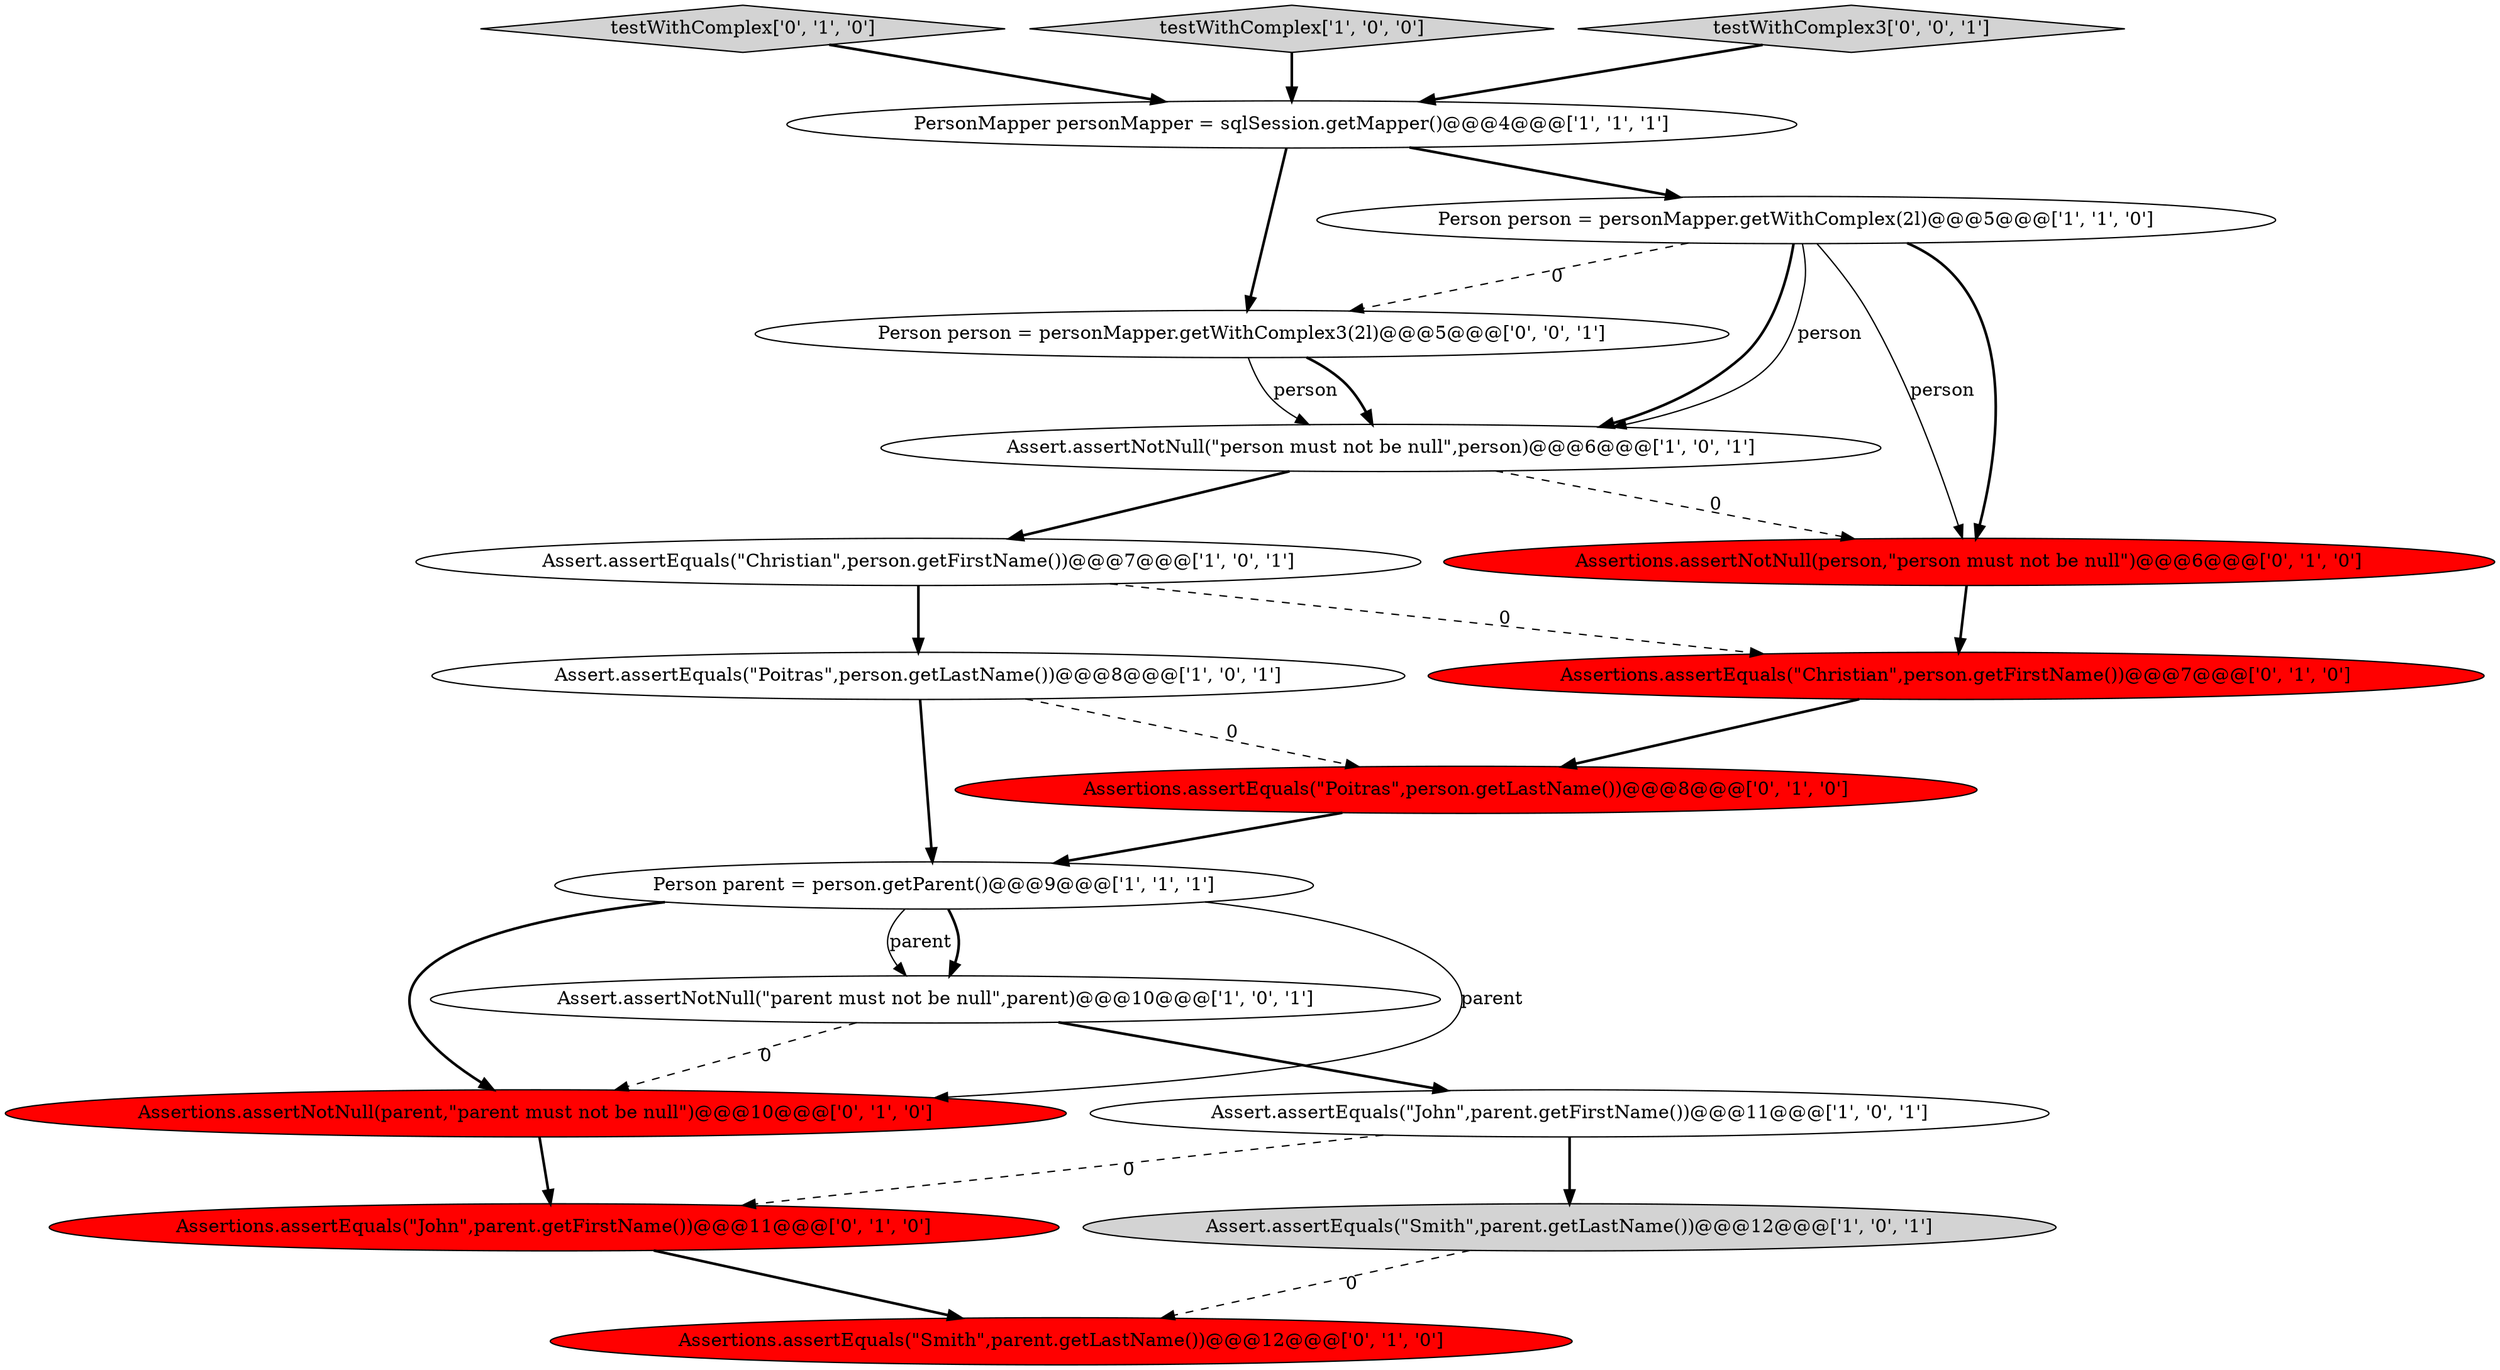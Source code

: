 digraph {
18 [style = filled, label = "Person person = personMapper.getWithComplex3(2l)@@@5@@@['0', '0', '1']", fillcolor = white, shape = ellipse image = "AAA0AAABBB3BBB"];
2 [style = filled, label = "Person person = personMapper.getWithComplex(2l)@@@5@@@['1', '1', '0']", fillcolor = white, shape = ellipse image = "AAA0AAABBB1BBB"];
16 [style = filled, label = "Assertions.assertEquals(\"Christian\",person.getFirstName())@@@7@@@['0', '1', '0']", fillcolor = red, shape = ellipse image = "AAA1AAABBB2BBB"];
13 [style = filled, label = "testWithComplex['0', '1', '0']", fillcolor = lightgray, shape = diamond image = "AAA0AAABBB2BBB"];
14 [style = filled, label = "Assertions.assertNotNull(parent,\"parent must not be null\")@@@10@@@['0', '1', '0']", fillcolor = red, shape = ellipse image = "AAA1AAABBB2BBB"];
4 [style = filled, label = "Assert.assertEquals(\"Poitras\",person.getLastName())@@@8@@@['1', '0', '1']", fillcolor = white, shape = ellipse image = "AAA0AAABBB1BBB"];
8 [style = filled, label = "Assert.assertEquals(\"Christian\",person.getFirstName())@@@7@@@['1', '0', '1']", fillcolor = white, shape = ellipse image = "AAA0AAABBB1BBB"];
11 [style = filled, label = "Assertions.assertEquals(\"John\",parent.getFirstName())@@@11@@@['0', '1', '0']", fillcolor = red, shape = ellipse image = "AAA1AAABBB2BBB"];
12 [style = filled, label = "Assertions.assertEquals(\"Smith\",parent.getLastName())@@@12@@@['0', '1', '0']", fillcolor = red, shape = ellipse image = "AAA1AAABBB2BBB"];
5 [style = filled, label = "Assert.assertEquals(\"John\",parent.getFirstName())@@@11@@@['1', '0', '1']", fillcolor = white, shape = ellipse image = "AAA0AAABBB1BBB"];
15 [style = filled, label = "Assertions.assertEquals(\"Poitras\",person.getLastName())@@@8@@@['0', '1', '0']", fillcolor = red, shape = ellipse image = "AAA1AAABBB2BBB"];
1 [style = filled, label = "testWithComplex['1', '0', '0']", fillcolor = lightgray, shape = diamond image = "AAA0AAABBB1BBB"];
17 [style = filled, label = "testWithComplex3['0', '0', '1']", fillcolor = lightgray, shape = diamond image = "AAA0AAABBB3BBB"];
9 [style = filled, label = "PersonMapper personMapper = sqlSession.getMapper()@@@4@@@['1', '1', '1']", fillcolor = white, shape = ellipse image = "AAA0AAABBB1BBB"];
0 [style = filled, label = "Assert.assertNotNull(\"parent must not be null\",parent)@@@10@@@['1', '0', '1']", fillcolor = white, shape = ellipse image = "AAA0AAABBB1BBB"];
6 [style = filled, label = "Person parent = person.getParent()@@@9@@@['1', '1', '1']", fillcolor = white, shape = ellipse image = "AAA0AAABBB1BBB"];
7 [style = filled, label = "Assert.assertEquals(\"Smith\",parent.getLastName())@@@12@@@['1', '0', '1']", fillcolor = lightgray, shape = ellipse image = "AAA0AAABBB1BBB"];
3 [style = filled, label = "Assert.assertNotNull(\"person must not be null\",person)@@@6@@@['1', '0', '1']", fillcolor = white, shape = ellipse image = "AAA0AAABBB1BBB"];
10 [style = filled, label = "Assertions.assertNotNull(person,\"person must not be null\")@@@6@@@['0', '1', '0']", fillcolor = red, shape = ellipse image = "AAA1AAABBB2BBB"];
16->15 [style = bold, label=""];
6->14 [style = solid, label="parent"];
18->3 [style = bold, label=""];
8->16 [style = dashed, label="0"];
9->2 [style = bold, label=""];
4->6 [style = bold, label=""];
18->3 [style = solid, label="person"];
17->9 [style = bold, label=""];
2->3 [style = bold, label=""];
15->6 [style = bold, label=""];
6->0 [style = bold, label=""];
11->12 [style = bold, label=""];
2->10 [style = bold, label=""];
1->9 [style = bold, label=""];
6->0 [style = solid, label="parent"];
6->14 [style = bold, label=""];
0->14 [style = dashed, label="0"];
9->18 [style = bold, label=""];
10->16 [style = bold, label=""];
2->3 [style = solid, label="person"];
5->11 [style = dashed, label="0"];
4->15 [style = dashed, label="0"];
3->8 [style = bold, label=""];
2->18 [style = dashed, label="0"];
7->12 [style = dashed, label="0"];
5->7 [style = bold, label=""];
3->10 [style = dashed, label="0"];
13->9 [style = bold, label=""];
8->4 [style = bold, label=""];
14->11 [style = bold, label=""];
0->5 [style = bold, label=""];
2->10 [style = solid, label="person"];
}
